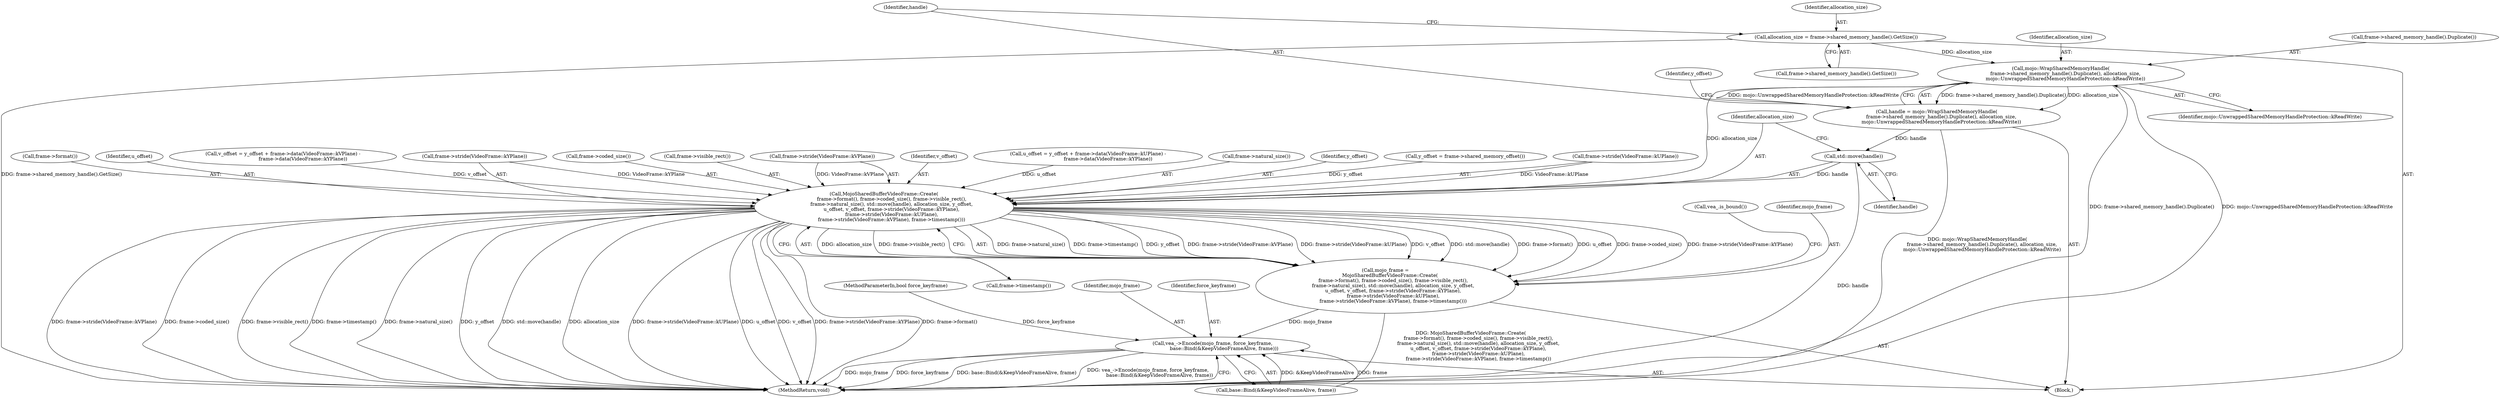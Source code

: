digraph "0_Chrome_673ce95d481ea9368c4d4d43ac756ba1d6d9e608_22@API" {
"1000127" [label="(Call,allocation_size = frame->shared_memory_handle().GetSize())"];
"1000133" [label="(Call,mojo::WrapSharedMemoryHandle(\n      frame->shared_memory_handle().Duplicate(), allocation_size,\n      mojo::UnwrappedSharedMemoryHandleProtection::kReadWrite))"];
"1000131" [label="(Call,handle = mojo::WrapSharedMemoryHandle(\n      frame->shared_memory_handle().Duplicate(), allocation_size,\n      mojo::UnwrappedSharedMemoryHandleProtection::kReadWrite))"];
"1000169" [label="(Call,std::move(handle))"];
"1000164" [label="(Call,MojoSharedBufferVideoFrame::Create(\n          frame->format(), frame->coded_size(), frame->visible_rect(),\n          frame->natural_size(), std::move(handle), allocation_size, y_offset,\n          u_offset, v_offset, frame->stride(VideoFrame::kYPlane),\n          frame->stride(VideoFrame::kUPlane),\n          frame->stride(VideoFrame::kVPlane), frame->timestamp()))"];
"1000162" [label="(Call,mojo_frame =\n      MojoSharedBufferVideoFrame::Create(\n          frame->format(), frame->coded_size(), frame->visible_rect(),\n          frame->natural_size(), std::move(handle), allocation_size, y_offset,\n          u_offset, v_offset, frame->stride(VideoFrame::kYPlane),\n          frame->stride(VideoFrame::kUPlane),\n          frame->stride(VideoFrame::kVPlane), frame->timestamp()))"];
"1000184" [label="(Call,vea_->Encode(mojo_frame, force_keyframe,\n               base::Bind(&KeepVideoFrameAlive, frame)))"];
"1000164" [label="(Call,MojoSharedBufferVideoFrame::Create(\n          frame->format(), frame->coded_size(), frame->visible_rect(),\n          frame->natural_size(), std::move(handle), allocation_size, y_offset,\n          u_offset, v_offset, frame->stride(VideoFrame::kYPlane),\n          frame->stride(VideoFrame::kUPlane),\n          frame->stride(VideoFrame::kVPlane), frame->timestamp()))"];
"1000138" [label="(Call,y_offset = frame->shared_memory_offset())"];
"1000170" [label="(Identifier,handle)"];
"1000191" [label="(MethodReturn,void)"];
"1000165" [label="(Call,frame->format())"];
"1000183" [label="(Call,vea_.is_bound())"];
"1000163" [label="(Identifier,mojo_frame)"];
"1000173" [label="(Identifier,u_offset)"];
"1000177" [label="(Call,frame->stride(VideoFrame::kUPlane))"];
"1000127" [label="(Call,allocation_size = frame->shared_memory_handle().GetSize())"];
"1000136" [label="(Identifier,mojo::UnwrappedSharedMemoryHandleProtection::kReadWrite)"];
"1000179" [label="(Call,frame->stride(VideoFrame::kVPlane))"];
"1000152" [label="(Call,v_offset = y_offset + frame->data(VideoFrame::kVPlane) -\n                          frame->data(VideoFrame::kYPlane))"];
"1000106" [label="(MethodParameterIn,bool force_keyframe)"];
"1000181" [label="(Call,frame->timestamp())"];
"1000129" [label="(Call,frame->shared_memory_handle().GetSize())"];
"1000167" [label="(Call,frame->visible_rect())"];
"1000174" [label="(Identifier,v_offset)"];
"1000187" [label="(Call,base::Bind(&KeepVideoFrameAlive, frame))"];
"1000162" [label="(Call,mojo_frame =\n      MojoSharedBufferVideoFrame::Create(\n          frame->format(), frame->coded_size(), frame->visible_rect(),\n          frame->natural_size(), std::move(handle), allocation_size, y_offset,\n          u_offset, v_offset, frame->stride(VideoFrame::kYPlane),\n          frame->stride(VideoFrame::kUPlane),\n          frame->stride(VideoFrame::kVPlane), frame->timestamp()))"];
"1000184" [label="(Call,vea_->Encode(mojo_frame, force_keyframe,\n               base::Bind(&KeepVideoFrameAlive, frame)))"];
"1000142" [label="(Call,u_offset = y_offset + frame->data(VideoFrame::kUPlane) -\n                          frame->data(VideoFrame::kYPlane))"];
"1000185" [label="(Identifier,mojo_frame)"];
"1000169" [label="(Call,std::move(handle))"];
"1000131" [label="(Call,handle = mojo::WrapSharedMemoryHandle(\n      frame->shared_memory_handle().Duplicate(), allocation_size,\n      mojo::UnwrappedSharedMemoryHandleProtection::kReadWrite))"];
"1000134" [label="(Call,frame->shared_memory_handle().Duplicate())"];
"1000132" [label="(Identifier,handle)"];
"1000133" [label="(Call,mojo::WrapSharedMemoryHandle(\n      frame->shared_memory_handle().Duplicate(), allocation_size,\n      mojo::UnwrappedSharedMemoryHandleProtection::kReadWrite))"];
"1000128" [label="(Identifier,allocation_size)"];
"1000139" [label="(Identifier,y_offset)"];
"1000171" [label="(Identifier,allocation_size)"];
"1000186" [label="(Identifier,force_keyframe)"];
"1000168" [label="(Call,frame->natural_size())"];
"1000175" [label="(Call,frame->stride(VideoFrame::kYPlane))"];
"1000166" [label="(Call,frame->coded_size())"];
"1000172" [label="(Identifier,y_offset)"];
"1000107" [label="(Block,)"];
"1000135" [label="(Identifier,allocation_size)"];
"1000127" -> "1000107"  [label="AST: "];
"1000127" -> "1000129"  [label="CFG: "];
"1000128" -> "1000127"  [label="AST: "];
"1000129" -> "1000127"  [label="AST: "];
"1000132" -> "1000127"  [label="CFG: "];
"1000127" -> "1000191"  [label="DDG: frame->shared_memory_handle().GetSize()"];
"1000127" -> "1000133"  [label="DDG: allocation_size"];
"1000133" -> "1000131"  [label="AST: "];
"1000133" -> "1000136"  [label="CFG: "];
"1000134" -> "1000133"  [label="AST: "];
"1000135" -> "1000133"  [label="AST: "];
"1000136" -> "1000133"  [label="AST: "];
"1000131" -> "1000133"  [label="CFG: "];
"1000133" -> "1000191"  [label="DDG: frame->shared_memory_handle().Duplicate()"];
"1000133" -> "1000191"  [label="DDG: mojo::UnwrappedSharedMemoryHandleProtection::kReadWrite"];
"1000133" -> "1000131"  [label="DDG: frame->shared_memory_handle().Duplicate()"];
"1000133" -> "1000131"  [label="DDG: allocation_size"];
"1000133" -> "1000131"  [label="DDG: mojo::UnwrappedSharedMemoryHandleProtection::kReadWrite"];
"1000133" -> "1000164"  [label="DDG: allocation_size"];
"1000131" -> "1000107"  [label="AST: "];
"1000132" -> "1000131"  [label="AST: "];
"1000139" -> "1000131"  [label="CFG: "];
"1000131" -> "1000191"  [label="DDG: mojo::WrapSharedMemoryHandle(\n      frame->shared_memory_handle().Duplicate(), allocation_size,\n      mojo::UnwrappedSharedMemoryHandleProtection::kReadWrite)"];
"1000131" -> "1000169"  [label="DDG: handle"];
"1000169" -> "1000164"  [label="AST: "];
"1000169" -> "1000170"  [label="CFG: "];
"1000170" -> "1000169"  [label="AST: "];
"1000171" -> "1000169"  [label="CFG: "];
"1000169" -> "1000191"  [label="DDG: handle"];
"1000169" -> "1000164"  [label="DDG: handle"];
"1000164" -> "1000162"  [label="AST: "];
"1000164" -> "1000181"  [label="CFG: "];
"1000165" -> "1000164"  [label="AST: "];
"1000166" -> "1000164"  [label="AST: "];
"1000167" -> "1000164"  [label="AST: "];
"1000168" -> "1000164"  [label="AST: "];
"1000171" -> "1000164"  [label="AST: "];
"1000172" -> "1000164"  [label="AST: "];
"1000173" -> "1000164"  [label="AST: "];
"1000174" -> "1000164"  [label="AST: "];
"1000175" -> "1000164"  [label="AST: "];
"1000177" -> "1000164"  [label="AST: "];
"1000179" -> "1000164"  [label="AST: "];
"1000181" -> "1000164"  [label="AST: "];
"1000162" -> "1000164"  [label="CFG: "];
"1000164" -> "1000191"  [label="DDG: frame->stride(VideoFrame::kVPlane)"];
"1000164" -> "1000191"  [label="DDG: frame->timestamp()"];
"1000164" -> "1000191"  [label="DDG: frame->natural_size()"];
"1000164" -> "1000191"  [label="DDG: y_offset"];
"1000164" -> "1000191"  [label="DDG: std::move(handle)"];
"1000164" -> "1000191"  [label="DDG: frame->coded_size()"];
"1000164" -> "1000191"  [label="DDG: frame->visible_rect()"];
"1000164" -> "1000191"  [label="DDG: u_offset"];
"1000164" -> "1000191"  [label="DDG: allocation_size"];
"1000164" -> "1000191"  [label="DDG: frame->stride(VideoFrame::kUPlane)"];
"1000164" -> "1000191"  [label="DDG: v_offset"];
"1000164" -> "1000191"  [label="DDG: frame->stride(VideoFrame::kYPlane)"];
"1000164" -> "1000191"  [label="DDG: frame->format()"];
"1000164" -> "1000162"  [label="DDG: frame->natural_size()"];
"1000164" -> "1000162"  [label="DDG: frame->timestamp()"];
"1000164" -> "1000162"  [label="DDG: y_offset"];
"1000164" -> "1000162"  [label="DDG: frame->stride(VideoFrame::kVPlane)"];
"1000164" -> "1000162"  [label="DDG: frame->stride(VideoFrame::kUPlane)"];
"1000164" -> "1000162"  [label="DDG: v_offset"];
"1000164" -> "1000162"  [label="DDG: std::move(handle)"];
"1000164" -> "1000162"  [label="DDG: frame->format()"];
"1000164" -> "1000162"  [label="DDG: u_offset"];
"1000164" -> "1000162"  [label="DDG: frame->coded_size()"];
"1000164" -> "1000162"  [label="DDG: frame->stride(VideoFrame::kYPlane)"];
"1000164" -> "1000162"  [label="DDG: allocation_size"];
"1000164" -> "1000162"  [label="DDG: frame->visible_rect()"];
"1000138" -> "1000164"  [label="DDG: y_offset"];
"1000142" -> "1000164"  [label="DDG: u_offset"];
"1000152" -> "1000164"  [label="DDG: v_offset"];
"1000175" -> "1000164"  [label="DDG: VideoFrame::kYPlane"];
"1000177" -> "1000164"  [label="DDG: VideoFrame::kUPlane"];
"1000179" -> "1000164"  [label="DDG: VideoFrame::kVPlane"];
"1000162" -> "1000107"  [label="AST: "];
"1000163" -> "1000162"  [label="AST: "];
"1000183" -> "1000162"  [label="CFG: "];
"1000162" -> "1000191"  [label="DDG: MojoSharedBufferVideoFrame::Create(\n          frame->format(), frame->coded_size(), frame->visible_rect(),\n          frame->natural_size(), std::move(handle), allocation_size, y_offset,\n          u_offset, v_offset, frame->stride(VideoFrame::kYPlane),\n          frame->stride(VideoFrame::kUPlane),\n          frame->stride(VideoFrame::kVPlane), frame->timestamp())"];
"1000162" -> "1000184"  [label="DDG: mojo_frame"];
"1000184" -> "1000107"  [label="AST: "];
"1000184" -> "1000187"  [label="CFG: "];
"1000185" -> "1000184"  [label="AST: "];
"1000186" -> "1000184"  [label="AST: "];
"1000187" -> "1000184"  [label="AST: "];
"1000191" -> "1000184"  [label="CFG: "];
"1000184" -> "1000191"  [label="DDG: mojo_frame"];
"1000184" -> "1000191"  [label="DDG: force_keyframe"];
"1000184" -> "1000191"  [label="DDG: base::Bind(&KeepVideoFrameAlive, frame)"];
"1000184" -> "1000191"  [label="DDG: vea_->Encode(mojo_frame, force_keyframe,\n               base::Bind(&KeepVideoFrameAlive, frame))"];
"1000106" -> "1000184"  [label="DDG: force_keyframe"];
"1000187" -> "1000184"  [label="DDG: &KeepVideoFrameAlive"];
"1000187" -> "1000184"  [label="DDG: frame"];
}
